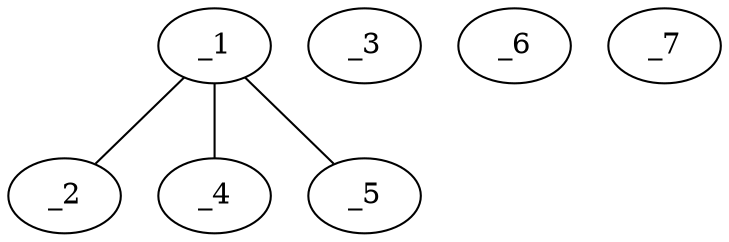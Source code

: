 graph molid630635 {
	_1	 [charge=3,
		chem=11,
		symbol="Co ",
		x="2.866",
		y=0];
	_2	 [charge=0,
		chem=4,
		symbol="N  ",
		x="3.7321",
		y="0.5"];
	_1 -- _2	 [valence=1];
	_4	 [charge=0,
		chem=4,
		symbol="N  ",
		x="3.7321",
		y="-0.5"];
	_1 -- _4	 [valence=1];
	_5	 [charge=0,
		chem=4,
		symbol="N  ",
		x="2.866",
		y=1];
	_1 -- _5	 [valence=1];
	_3	 [charge="-1",
		chem=21,
		symbol="I  ",
		x=2,
		y="-0.5"];
	_6	 [charge="-1",
		chem=21,
		symbol="I  ",
		x="2.866",
		y="-1"];
	_7	 [charge="-1",
		chem=21,
		symbol="I  ",
		x=2,
		y="0.5"];
}
